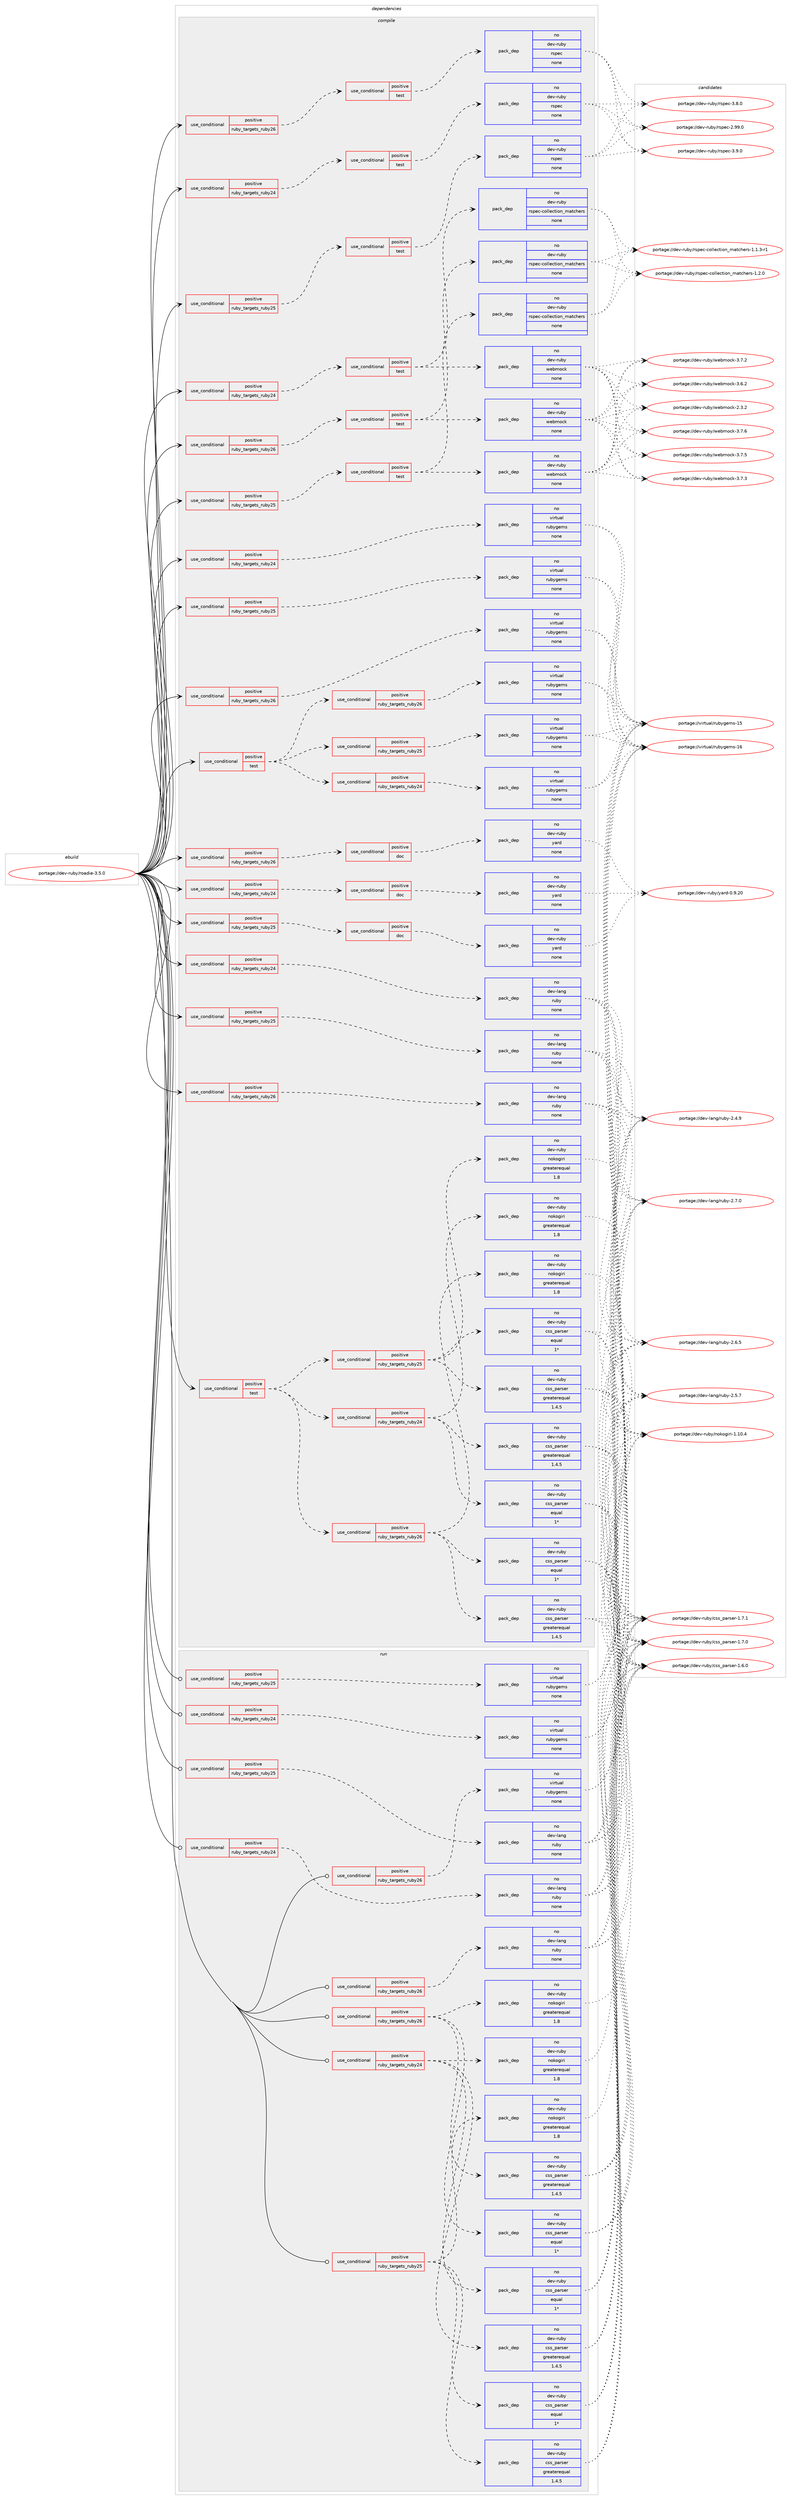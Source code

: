 digraph prolog {

# *************
# Graph options
# *************

newrank=true;
concentrate=true;
compound=true;
graph [rankdir=LR,fontname=Helvetica,fontsize=10,ranksep=1.5];#, ranksep=2.5, nodesep=0.2];
edge  [arrowhead=vee];
node  [fontname=Helvetica,fontsize=10];

# **********
# The ebuild
# **********

subgraph cluster_leftcol {
color=gray;
label=<<i>ebuild</i>>;
id [label="portage://dev-ruby/roadie-3.5.0", color=red, width=4, href="../dev-ruby/roadie-3.5.0.svg"];
}

# ****************
# The dependencies
# ****************

subgraph cluster_midcol {
color=gray;
label=<<i>dependencies</i>>;
subgraph cluster_compile {
fillcolor="#eeeeee";
style=filled;
label=<<i>compile</i>>;
subgraph cond74465 {
dependency330954 [label=<<TABLE BORDER="0" CELLBORDER="1" CELLSPACING="0" CELLPADDING="4"><TR><TD ROWSPAN="3" CELLPADDING="10">use_conditional</TD></TR><TR><TD>positive</TD></TR><TR><TD>ruby_targets_ruby24</TD></TR></TABLE>>, shape=none, color=red];
subgraph cond74466 {
dependency330955 [label=<<TABLE BORDER="0" CELLBORDER="1" CELLSPACING="0" CELLPADDING="4"><TR><TD ROWSPAN="3" CELLPADDING="10">use_conditional</TD></TR><TR><TD>positive</TD></TR><TR><TD>doc</TD></TR></TABLE>>, shape=none, color=red];
subgraph pack251742 {
dependency330956 [label=<<TABLE BORDER="0" CELLBORDER="1" CELLSPACING="0" CELLPADDING="4" WIDTH="220"><TR><TD ROWSPAN="6" CELLPADDING="30">pack_dep</TD></TR><TR><TD WIDTH="110">no</TD></TR><TR><TD>dev-ruby</TD></TR><TR><TD>yard</TD></TR><TR><TD>none</TD></TR><TR><TD></TD></TR></TABLE>>, shape=none, color=blue];
}
dependency330955:e -> dependency330956:w [weight=20,style="dashed",arrowhead="vee"];
}
dependency330954:e -> dependency330955:w [weight=20,style="dashed",arrowhead="vee"];
}
id:e -> dependency330954:w [weight=20,style="solid",arrowhead="vee"];
subgraph cond74467 {
dependency330957 [label=<<TABLE BORDER="0" CELLBORDER="1" CELLSPACING="0" CELLPADDING="4"><TR><TD ROWSPAN="3" CELLPADDING="10">use_conditional</TD></TR><TR><TD>positive</TD></TR><TR><TD>ruby_targets_ruby24</TD></TR></TABLE>>, shape=none, color=red];
subgraph cond74468 {
dependency330958 [label=<<TABLE BORDER="0" CELLBORDER="1" CELLSPACING="0" CELLPADDING="4"><TR><TD ROWSPAN="3" CELLPADDING="10">use_conditional</TD></TR><TR><TD>positive</TD></TR><TR><TD>test</TD></TR></TABLE>>, shape=none, color=red];
subgraph pack251743 {
dependency330959 [label=<<TABLE BORDER="0" CELLBORDER="1" CELLSPACING="0" CELLPADDING="4" WIDTH="220"><TR><TD ROWSPAN="6" CELLPADDING="30">pack_dep</TD></TR><TR><TD WIDTH="110">no</TD></TR><TR><TD>dev-ruby</TD></TR><TR><TD>rspec</TD></TR><TR><TD>none</TD></TR><TR><TD></TD></TR></TABLE>>, shape=none, color=blue];
}
dependency330958:e -> dependency330959:w [weight=20,style="dashed",arrowhead="vee"];
}
dependency330957:e -> dependency330958:w [weight=20,style="dashed",arrowhead="vee"];
}
id:e -> dependency330957:w [weight=20,style="solid",arrowhead="vee"];
subgraph cond74469 {
dependency330960 [label=<<TABLE BORDER="0" CELLBORDER="1" CELLSPACING="0" CELLPADDING="4"><TR><TD ROWSPAN="3" CELLPADDING="10">use_conditional</TD></TR><TR><TD>positive</TD></TR><TR><TD>ruby_targets_ruby24</TD></TR></TABLE>>, shape=none, color=red];
subgraph cond74470 {
dependency330961 [label=<<TABLE BORDER="0" CELLBORDER="1" CELLSPACING="0" CELLPADDING="4"><TR><TD ROWSPAN="3" CELLPADDING="10">use_conditional</TD></TR><TR><TD>positive</TD></TR><TR><TD>test</TD></TR></TABLE>>, shape=none, color=red];
subgraph pack251744 {
dependency330962 [label=<<TABLE BORDER="0" CELLBORDER="1" CELLSPACING="0" CELLPADDING="4" WIDTH="220"><TR><TD ROWSPAN="6" CELLPADDING="30">pack_dep</TD></TR><TR><TD WIDTH="110">no</TD></TR><TR><TD>dev-ruby</TD></TR><TR><TD>rspec-collection_matchers</TD></TR><TR><TD>none</TD></TR><TR><TD></TD></TR></TABLE>>, shape=none, color=blue];
}
dependency330961:e -> dependency330962:w [weight=20,style="dashed",arrowhead="vee"];
subgraph pack251745 {
dependency330963 [label=<<TABLE BORDER="0" CELLBORDER="1" CELLSPACING="0" CELLPADDING="4" WIDTH="220"><TR><TD ROWSPAN="6" CELLPADDING="30">pack_dep</TD></TR><TR><TD WIDTH="110">no</TD></TR><TR><TD>dev-ruby</TD></TR><TR><TD>webmock</TD></TR><TR><TD>none</TD></TR><TR><TD></TD></TR></TABLE>>, shape=none, color=blue];
}
dependency330961:e -> dependency330963:w [weight=20,style="dashed",arrowhead="vee"];
}
dependency330960:e -> dependency330961:w [weight=20,style="dashed",arrowhead="vee"];
}
id:e -> dependency330960:w [weight=20,style="solid",arrowhead="vee"];
subgraph cond74471 {
dependency330964 [label=<<TABLE BORDER="0" CELLBORDER="1" CELLSPACING="0" CELLPADDING="4"><TR><TD ROWSPAN="3" CELLPADDING="10">use_conditional</TD></TR><TR><TD>positive</TD></TR><TR><TD>ruby_targets_ruby24</TD></TR></TABLE>>, shape=none, color=red];
subgraph pack251746 {
dependency330965 [label=<<TABLE BORDER="0" CELLBORDER="1" CELLSPACING="0" CELLPADDING="4" WIDTH="220"><TR><TD ROWSPAN="6" CELLPADDING="30">pack_dep</TD></TR><TR><TD WIDTH="110">no</TD></TR><TR><TD>dev-lang</TD></TR><TR><TD>ruby</TD></TR><TR><TD>none</TD></TR><TR><TD></TD></TR></TABLE>>, shape=none, color=blue];
}
dependency330964:e -> dependency330965:w [weight=20,style="dashed",arrowhead="vee"];
}
id:e -> dependency330964:w [weight=20,style="solid",arrowhead="vee"];
subgraph cond74472 {
dependency330966 [label=<<TABLE BORDER="0" CELLBORDER="1" CELLSPACING="0" CELLPADDING="4"><TR><TD ROWSPAN="3" CELLPADDING="10">use_conditional</TD></TR><TR><TD>positive</TD></TR><TR><TD>ruby_targets_ruby24</TD></TR></TABLE>>, shape=none, color=red];
subgraph pack251747 {
dependency330967 [label=<<TABLE BORDER="0" CELLBORDER="1" CELLSPACING="0" CELLPADDING="4" WIDTH="220"><TR><TD ROWSPAN="6" CELLPADDING="30">pack_dep</TD></TR><TR><TD WIDTH="110">no</TD></TR><TR><TD>virtual</TD></TR><TR><TD>rubygems</TD></TR><TR><TD>none</TD></TR><TR><TD></TD></TR></TABLE>>, shape=none, color=blue];
}
dependency330966:e -> dependency330967:w [weight=20,style="dashed",arrowhead="vee"];
}
id:e -> dependency330966:w [weight=20,style="solid",arrowhead="vee"];
subgraph cond74473 {
dependency330968 [label=<<TABLE BORDER="0" CELLBORDER="1" CELLSPACING="0" CELLPADDING="4"><TR><TD ROWSPAN="3" CELLPADDING="10">use_conditional</TD></TR><TR><TD>positive</TD></TR><TR><TD>ruby_targets_ruby25</TD></TR></TABLE>>, shape=none, color=red];
subgraph cond74474 {
dependency330969 [label=<<TABLE BORDER="0" CELLBORDER="1" CELLSPACING="0" CELLPADDING="4"><TR><TD ROWSPAN="3" CELLPADDING="10">use_conditional</TD></TR><TR><TD>positive</TD></TR><TR><TD>doc</TD></TR></TABLE>>, shape=none, color=red];
subgraph pack251748 {
dependency330970 [label=<<TABLE BORDER="0" CELLBORDER="1" CELLSPACING="0" CELLPADDING="4" WIDTH="220"><TR><TD ROWSPAN="6" CELLPADDING="30">pack_dep</TD></TR><TR><TD WIDTH="110">no</TD></TR><TR><TD>dev-ruby</TD></TR><TR><TD>yard</TD></TR><TR><TD>none</TD></TR><TR><TD></TD></TR></TABLE>>, shape=none, color=blue];
}
dependency330969:e -> dependency330970:w [weight=20,style="dashed",arrowhead="vee"];
}
dependency330968:e -> dependency330969:w [weight=20,style="dashed",arrowhead="vee"];
}
id:e -> dependency330968:w [weight=20,style="solid",arrowhead="vee"];
subgraph cond74475 {
dependency330971 [label=<<TABLE BORDER="0" CELLBORDER="1" CELLSPACING="0" CELLPADDING="4"><TR><TD ROWSPAN="3" CELLPADDING="10">use_conditional</TD></TR><TR><TD>positive</TD></TR><TR><TD>ruby_targets_ruby25</TD></TR></TABLE>>, shape=none, color=red];
subgraph cond74476 {
dependency330972 [label=<<TABLE BORDER="0" CELLBORDER="1" CELLSPACING="0" CELLPADDING="4"><TR><TD ROWSPAN="3" CELLPADDING="10">use_conditional</TD></TR><TR><TD>positive</TD></TR><TR><TD>test</TD></TR></TABLE>>, shape=none, color=red];
subgraph pack251749 {
dependency330973 [label=<<TABLE BORDER="0" CELLBORDER="1" CELLSPACING="0" CELLPADDING="4" WIDTH="220"><TR><TD ROWSPAN="6" CELLPADDING="30">pack_dep</TD></TR><TR><TD WIDTH="110">no</TD></TR><TR><TD>dev-ruby</TD></TR><TR><TD>rspec</TD></TR><TR><TD>none</TD></TR><TR><TD></TD></TR></TABLE>>, shape=none, color=blue];
}
dependency330972:e -> dependency330973:w [weight=20,style="dashed",arrowhead="vee"];
}
dependency330971:e -> dependency330972:w [weight=20,style="dashed",arrowhead="vee"];
}
id:e -> dependency330971:w [weight=20,style="solid",arrowhead="vee"];
subgraph cond74477 {
dependency330974 [label=<<TABLE BORDER="0" CELLBORDER="1" CELLSPACING="0" CELLPADDING="4"><TR><TD ROWSPAN="3" CELLPADDING="10">use_conditional</TD></TR><TR><TD>positive</TD></TR><TR><TD>ruby_targets_ruby25</TD></TR></TABLE>>, shape=none, color=red];
subgraph cond74478 {
dependency330975 [label=<<TABLE BORDER="0" CELLBORDER="1" CELLSPACING="0" CELLPADDING="4"><TR><TD ROWSPAN="3" CELLPADDING="10">use_conditional</TD></TR><TR><TD>positive</TD></TR><TR><TD>test</TD></TR></TABLE>>, shape=none, color=red];
subgraph pack251750 {
dependency330976 [label=<<TABLE BORDER="0" CELLBORDER="1" CELLSPACING="0" CELLPADDING="4" WIDTH="220"><TR><TD ROWSPAN="6" CELLPADDING="30">pack_dep</TD></TR><TR><TD WIDTH="110">no</TD></TR><TR><TD>dev-ruby</TD></TR><TR><TD>rspec-collection_matchers</TD></TR><TR><TD>none</TD></TR><TR><TD></TD></TR></TABLE>>, shape=none, color=blue];
}
dependency330975:e -> dependency330976:w [weight=20,style="dashed",arrowhead="vee"];
subgraph pack251751 {
dependency330977 [label=<<TABLE BORDER="0" CELLBORDER="1" CELLSPACING="0" CELLPADDING="4" WIDTH="220"><TR><TD ROWSPAN="6" CELLPADDING="30">pack_dep</TD></TR><TR><TD WIDTH="110">no</TD></TR><TR><TD>dev-ruby</TD></TR><TR><TD>webmock</TD></TR><TR><TD>none</TD></TR><TR><TD></TD></TR></TABLE>>, shape=none, color=blue];
}
dependency330975:e -> dependency330977:w [weight=20,style="dashed",arrowhead="vee"];
}
dependency330974:e -> dependency330975:w [weight=20,style="dashed",arrowhead="vee"];
}
id:e -> dependency330974:w [weight=20,style="solid",arrowhead="vee"];
subgraph cond74479 {
dependency330978 [label=<<TABLE BORDER="0" CELLBORDER="1" CELLSPACING="0" CELLPADDING="4"><TR><TD ROWSPAN="3" CELLPADDING="10">use_conditional</TD></TR><TR><TD>positive</TD></TR><TR><TD>ruby_targets_ruby25</TD></TR></TABLE>>, shape=none, color=red];
subgraph pack251752 {
dependency330979 [label=<<TABLE BORDER="0" CELLBORDER="1" CELLSPACING="0" CELLPADDING="4" WIDTH="220"><TR><TD ROWSPAN="6" CELLPADDING="30">pack_dep</TD></TR><TR><TD WIDTH="110">no</TD></TR><TR><TD>dev-lang</TD></TR><TR><TD>ruby</TD></TR><TR><TD>none</TD></TR><TR><TD></TD></TR></TABLE>>, shape=none, color=blue];
}
dependency330978:e -> dependency330979:w [weight=20,style="dashed",arrowhead="vee"];
}
id:e -> dependency330978:w [weight=20,style="solid",arrowhead="vee"];
subgraph cond74480 {
dependency330980 [label=<<TABLE BORDER="0" CELLBORDER="1" CELLSPACING="0" CELLPADDING="4"><TR><TD ROWSPAN="3" CELLPADDING="10">use_conditional</TD></TR><TR><TD>positive</TD></TR><TR><TD>ruby_targets_ruby25</TD></TR></TABLE>>, shape=none, color=red];
subgraph pack251753 {
dependency330981 [label=<<TABLE BORDER="0" CELLBORDER="1" CELLSPACING="0" CELLPADDING="4" WIDTH="220"><TR><TD ROWSPAN="6" CELLPADDING="30">pack_dep</TD></TR><TR><TD WIDTH="110">no</TD></TR><TR><TD>virtual</TD></TR><TR><TD>rubygems</TD></TR><TR><TD>none</TD></TR><TR><TD></TD></TR></TABLE>>, shape=none, color=blue];
}
dependency330980:e -> dependency330981:w [weight=20,style="dashed",arrowhead="vee"];
}
id:e -> dependency330980:w [weight=20,style="solid",arrowhead="vee"];
subgraph cond74481 {
dependency330982 [label=<<TABLE BORDER="0" CELLBORDER="1" CELLSPACING="0" CELLPADDING="4"><TR><TD ROWSPAN="3" CELLPADDING="10">use_conditional</TD></TR><TR><TD>positive</TD></TR><TR><TD>ruby_targets_ruby26</TD></TR></TABLE>>, shape=none, color=red];
subgraph cond74482 {
dependency330983 [label=<<TABLE BORDER="0" CELLBORDER="1" CELLSPACING="0" CELLPADDING="4"><TR><TD ROWSPAN="3" CELLPADDING="10">use_conditional</TD></TR><TR><TD>positive</TD></TR><TR><TD>doc</TD></TR></TABLE>>, shape=none, color=red];
subgraph pack251754 {
dependency330984 [label=<<TABLE BORDER="0" CELLBORDER="1" CELLSPACING="0" CELLPADDING="4" WIDTH="220"><TR><TD ROWSPAN="6" CELLPADDING="30">pack_dep</TD></TR><TR><TD WIDTH="110">no</TD></TR><TR><TD>dev-ruby</TD></TR><TR><TD>yard</TD></TR><TR><TD>none</TD></TR><TR><TD></TD></TR></TABLE>>, shape=none, color=blue];
}
dependency330983:e -> dependency330984:w [weight=20,style="dashed",arrowhead="vee"];
}
dependency330982:e -> dependency330983:w [weight=20,style="dashed",arrowhead="vee"];
}
id:e -> dependency330982:w [weight=20,style="solid",arrowhead="vee"];
subgraph cond74483 {
dependency330985 [label=<<TABLE BORDER="0" CELLBORDER="1" CELLSPACING="0" CELLPADDING="4"><TR><TD ROWSPAN="3" CELLPADDING="10">use_conditional</TD></TR><TR><TD>positive</TD></TR><TR><TD>ruby_targets_ruby26</TD></TR></TABLE>>, shape=none, color=red];
subgraph cond74484 {
dependency330986 [label=<<TABLE BORDER="0" CELLBORDER="1" CELLSPACING="0" CELLPADDING="4"><TR><TD ROWSPAN="3" CELLPADDING="10">use_conditional</TD></TR><TR><TD>positive</TD></TR><TR><TD>test</TD></TR></TABLE>>, shape=none, color=red];
subgraph pack251755 {
dependency330987 [label=<<TABLE BORDER="0" CELLBORDER="1" CELLSPACING="0" CELLPADDING="4" WIDTH="220"><TR><TD ROWSPAN="6" CELLPADDING="30">pack_dep</TD></TR><TR><TD WIDTH="110">no</TD></TR><TR><TD>dev-ruby</TD></TR><TR><TD>rspec</TD></TR><TR><TD>none</TD></TR><TR><TD></TD></TR></TABLE>>, shape=none, color=blue];
}
dependency330986:e -> dependency330987:w [weight=20,style="dashed",arrowhead="vee"];
}
dependency330985:e -> dependency330986:w [weight=20,style="dashed",arrowhead="vee"];
}
id:e -> dependency330985:w [weight=20,style="solid",arrowhead="vee"];
subgraph cond74485 {
dependency330988 [label=<<TABLE BORDER="0" CELLBORDER="1" CELLSPACING="0" CELLPADDING="4"><TR><TD ROWSPAN="3" CELLPADDING="10">use_conditional</TD></TR><TR><TD>positive</TD></TR><TR><TD>ruby_targets_ruby26</TD></TR></TABLE>>, shape=none, color=red];
subgraph cond74486 {
dependency330989 [label=<<TABLE BORDER="0" CELLBORDER="1" CELLSPACING="0" CELLPADDING="4"><TR><TD ROWSPAN="3" CELLPADDING="10">use_conditional</TD></TR><TR><TD>positive</TD></TR><TR><TD>test</TD></TR></TABLE>>, shape=none, color=red];
subgraph pack251756 {
dependency330990 [label=<<TABLE BORDER="0" CELLBORDER="1" CELLSPACING="0" CELLPADDING="4" WIDTH="220"><TR><TD ROWSPAN="6" CELLPADDING="30">pack_dep</TD></TR><TR><TD WIDTH="110">no</TD></TR><TR><TD>dev-ruby</TD></TR><TR><TD>rspec-collection_matchers</TD></TR><TR><TD>none</TD></TR><TR><TD></TD></TR></TABLE>>, shape=none, color=blue];
}
dependency330989:e -> dependency330990:w [weight=20,style="dashed",arrowhead="vee"];
subgraph pack251757 {
dependency330991 [label=<<TABLE BORDER="0" CELLBORDER="1" CELLSPACING="0" CELLPADDING="4" WIDTH="220"><TR><TD ROWSPAN="6" CELLPADDING="30">pack_dep</TD></TR><TR><TD WIDTH="110">no</TD></TR><TR><TD>dev-ruby</TD></TR><TR><TD>webmock</TD></TR><TR><TD>none</TD></TR><TR><TD></TD></TR></TABLE>>, shape=none, color=blue];
}
dependency330989:e -> dependency330991:w [weight=20,style="dashed",arrowhead="vee"];
}
dependency330988:e -> dependency330989:w [weight=20,style="dashed",arrowhead="vee"];
}
id:e -> dependency330988:w [weight=20,style="solid",arrowhead="vee"];
subgraph cond74487 {
dependency330992 [label=<<TABLE BORDER="0" CELLBORDER="1" CELLSPACING="0" CELLPADDING="4"><TR><TD ROWSPAN="3" CELLPADDING="10">use_conditional</TD></TR><TR><TD>positive</TD></TR><TR><TD>ruby_targets_ruby26</TD></TR></TABLE>>, shape=none, color=red];
subgraph pack251758 {
dependency330993 [label=<<TABLE BORDER="0" CELLBORDER="1" CELLSPACING="0" CELLPADDING="4" WIDTH="220"><TR><TD ROWSPAN="6" CELLPADDING="30">pack_dep</TD></TR><TR><TD WIDTH="110">no</TD></TR><TR><TD>dev-lang</TD></TR><TR><TD>ruby</TD></TR><TR><TD>none</TD></TR><TR><TD></TD></TR></TABLE>>, shape=none, color=blue];
}
dependency330992:e -> dependency330993:w [weight=20,style="dashed",arrowhead="vee"];
}
id:e -> dependency330992:w [weight=20,style="solid",arrowhead="vee"];
subgraph cond74488 {
dependency330994 [label=<<TABLE BORDER="0" CELLBORDER="1" CELLSPACING="0" CELLPADDING="4"><TR><TD ROWSPAN="3" CELLPADDING="10">use_conditional</TD></TR><TR><TD>positive</TD></TR><TR><TD>ruby_targets_ruby26</TD></TR></TABLE>>, shape=none, color=red];
subgraph pack251759 {
dependency330995 [label=<<TABLE BORDER="0" CELLBORDER="1" CELLSPACING="0" CELLPADDING="4" WIDTH="220"><TR><TD ROWSPAN="6" CELLPADDING="30">pack_dep</TD></TR><TR><TD WIDTH="110">no</TD></TR><TR><TD>virtual</TD></TR><TR><TD>rubygems</TD></TR><TR><TD>none</TD></TR><TR><TD></TD></TR></TABLE>>, shape=none, color=blue];
}
dependency330994:e -> dependency330995:w [weight=20,style="dashed",arrowhead="vee"];
}
id:e -> dependency330994:w [weight=20,style="solid",arrowhead="vee"];
subgraph cond74489 {
dependency330996 [label=<<TABLE BORDER="0" CELLBORDER="1" CELLSPACING="0" CELLPADDING="4"><TR><TD ROWSPAN="3" CELLPADDING="10">use_conditional</TD></TR><TR><TD>positive</TD></TR><TR><TD>test</TD></TR></TABLE>>, shape=none, color=red];
subgraph cond74490 {
dependency330997 [label=<<TABLE BORDER="0" CELLBORDER="1" CELLSPACING="0" CELLPADDING="4"><TR><TD ROWSPAN="3" CELLPADDING="10">use_conditional</TD></TR><TR><TD>positive</TD></TR><TR><TD>ruby_targets_ruby24</TD></TR></TABLE>>, shape=none, color=red];
subgraph pack251760 {
dependency330998 [label=<<TABLE BORDER="0" CELLBORDER="1" CELLSPACING="0" CELLPADDING="4" WIDTH="220"><TR><TD ROWSPAN="6" CELLPADDING="30">pack_dep</TD></TR><TR><TD WIDTH="110">no</TD></TR><TR><TD>dev-ruby</TD></TR><TR><TD>nokogiri</TD></TR><TR><TD>greaterequal</TD></TR><TR><TD>1.8</TD></TR></TABLE>>, shape=none, color=blue];
}
dependency330997:e -> dependency330998:w [weight=20,style="dashed",arrowhead="vee"];
subgraph pack251761 {
dependency330999 [label=<<TABLE BORDER="0" CELLBORDER="1" CELLSPACING="0" CELLPADDING="4" WIDTH="220"><TR><TD ROWSPAN="6" CELLPADDING="30">pack_dep</TD></TR><TR><TD WIDTH="110">no</TD></TR><TR><TD>dev-ruby</TD></TR><TR><TD>css_parser</TD></TR><TR><TD>greaterequal</TD></TR><TR><TD>1.4.5</TD></TR></TABLE>>, shape=none, color=blue];
}
dependency330997:e -> dependency330999:w [weight=20,style="dashed",arrowhead="vee"];
subgraph pack251762 {
dependency331000 [label=<<TABLE BORDER="0" CELLBORDER="1" CELLSPACING="0" CELLPADDING="4" WIDTH="220"><TR><TD ROWSPAN="6" CELLPADDING="30">pack_dep</TD></TR><TR><TD WIDTH="110">no</TD></TR><TR><TD>dev-ruby</TD></TR><TR><TD>css_parser</TD></TR><TR><TD>equal</TD></TR><TR><TD>1*</TD></TR></TABLE>>, shape=none, color=blue];
}
dependency330997:e -> dependency331000:w [weight=20,style="dashed",arrowhead="vee"];
}
dependency330996:e -> dependency330997:w [weight=20,style="dashed",arrowhead="vee"];
subgraph cond74491 {
dependency331001 [label=<<TABLE BORDER="0" CELLBORDER="1" CELLSPACING="0" CELLPADDING="4"><TR><TD ROWSPAN="3" CELLPADDING="10">use_conditional</TD></TR><TR><TD>positive</TD></TR><TR><TD>ruby_targets_ruby25</TD></TR></TABLE>>, shape=none, color=red];
subgraph pack251763 {
dependency331002 [label=<<TABLE BORDER="0" CELLBORDER="1" CELLSPACING="0" CELLPADDING="4" WIDTH="220"><TR><TD ROWSPAN="6" CELLPADDING="30">pack_dep</TD></TR><TR><TD WIDTH="110">no</TD></TR><TR><TD>dev-ruby</TD></TR><TR><TD>nokogiri</TD></TR><TR><TD>greaterequal</TD></TR><TR><TD>1.8</TD></TR></TABLE>>, shape=none, color=blue];
}
dependency331001:e -> dependency331002:w [weight=20,style="dashed",arrowhead="vee"];
subgraph pack251764 {
dependency331003 [label=<<TABLE BORDER="0" CELLBORDER="1" CELLSPACING="0" CELLPADDING="4" WIDTH="220"><TR><TD ROWSPAN="6" CELLPADDING="30">pack_dep</TD></TR><TR><TD WIDTH="110">no</TD></TR><TR><TD>dev-ruby</TD></TR><TR><TD>css_parser</TD></TR><TR><TD>greaterequal</TD></TR><TR><TD>1.4.5</TD></TR></TABLE>>, shape=none, color=blue];
}
dependency331001:e -> dependency331003:w [weight=20,style="dashed",arrowhead="vee"];
subgraph pack251765 {
dependency331004 [label=<<TABLE BORDER="0" CELLBORDER="1" CELLSPACING="0" CELLPADDING="4" WIDTH="220"><TR><TD ROWSPAN="6" CELLPADDING="30">pack_dep</TD></TR><TR><TD WIDTH="110">no</TD></TR><TR><TD>dev-ruby</TD></TR><TR><TD>css_parser</TD></TR><TR><TD>equal</TD></TR><TR><TD>1*</TD></TR></TABLE>>, shape=none, color=blue];
}
dependency331001:e -> dependency331004:w [weight=20,style="dashed",arrowhead="vee"];
}
dependency330996:e -> dependency331001:w [weight=20,style="dashed",arrowhead="vee"];
subgraph cond74492 {
dependency331005 [label=<<TABLE BORDER="0" CELLBORDER="1" CELLSPACING="0" CELLPADDING="4"><TR><TD ROWSPAN="3" CELLPADDING="10">use_conditional</TD></TR><TR><TD>positive</TD></TR><TR><TD>ruby_targets_ruby26</TD></TR></TABLE>>, shape=none, color=red];
subgraph pack251766 {
dependency331006 [label=<<TABLE BORDER="0" CELLBORDER="1" CELLSPACING="0" CELLPADDING="4" WIDTH="220"><TR><TD ROWSPAN="6" CELLPADDING="30">pack_dep</TD></TR><TR><TD WIDTH="110">no</TD></TR><TR><TD>dev-ruby</TD></TR><TR><TD>nokogiri</TD></TR><TR><TD>greaterequal</TD></TR><TR><TD>1.8</TD></TR></TABLE>>, shape=none, color=blue];
}
dependency331005:e -> dependency331006:w [weight=20,style="dashed",arrowhead="vee"];
subgraph pack251767 {
dependency331007 [label=<<TABLE BORDER="0" CELLBORDER="1" CELLSPACING="0" CELLPADDING="4" WIDTH="220"><TR><TD ROWSPAN="6" CELLPADDING="30">pack_dep</TD></TR><TR><TD WIDTH="110">no</TD></TR><TR><TD>dev-ruby</TD></TR><TR><TD>css_parser</TD></TR><TR><TD>greaterequal</TD></TR><TR><TD>1.4.5</TD></TR></TABLE>>, shape=none, color=blue];
}
dependency331005:e -> dependency331007:w [weight=20,style="dashed",arrowhead="vee"];
subgraph pack251768 {
dependency331008 [label=<<TABLE BORDER="0" CELLBORDER="1" CELLSPACING="0" CELLPADDING="4" WIDTH="220"><TR><TD ROWSPAN="6" CELLPADDING="30">pack_dep</TD></TR><TR><TD WIDTH="110">no</TD></TR><TR><TD>dev-ruby</TD></TR><TR><TD>css_parser</TD></TR><TR><TD>equal</TD></TR><TR><TD>1*</TD></TR></TABLE>>, shape=none, color=blue];
}
dependency331005:e -> dependency331008:w [weight=20,style="dashed",arrowhead="vee"];
}
dependency330996:e -> dependency331005:w [weight=20,style="dashed",arrowhead="vee"];
}
id:e -> dependency330996:w [weight=20,style="solid",arrowhead="vee"];
subgraph cond74493 {
dependency331009 [label=<<TABLE BORDER="0" CELLBORDER="1" CELLSPACING="0" CELLPADDING="4"><TR><TD ROWSPAN="3" CELLPADDING="10">use_conditional</TD></TR><TR><TD>positive</TD></TR><TR><TD>test</TD></TR></TABLE>>, shape=none, color=red];
subgraph cond74494 {
dependency331010 [label=<<TABLE BORDER="0" CELLBORDER="1" CELLSPACING="0" CELLPADDING="4"><TR><TD ROWSPAN="3" CELLPADDING="10">use_conditional</TD></TR><TR><TD>positive</TD></TR><TR><TD>ruby_targets_ruby24</TD></TR></TABLE>>, shape=none, color=red];
subgraph pack251769 {
dependency331011 [label=<<TABLE BORDER="0" CELLBORDER="1" CELLSPACING="0" CELLPADDING="4" WIDTH="220"><TR><TD ROWSPAN="6" CELLPADDING="30">pack_dep</TD></TR><TR><TD WIDTH="110">no</TD></TR><TR><TD>virtual</TD></TR><TR><TD>rubygems</TD></TR><TR><TD>none</TD></TR><TR><TD></TD></TR></TABLE>>, shape=none, color=blue];
}
dependency331010:e -> dependency331011:w [weight=20,style="dashed",arrowhead="vee"];
}
dependency331009:e -> dependency331010:w [weight=20,style="dashed",arrowhead="vee"];
subgraph cond74495 {
dependency331012 [label=<<TABLE BORDER="0" CELLBORDER="1" CELLSPACING="0" CELLPADDING="4"><TR><TD ROWSPAN="3" CELLPADDING="10">use_conditional</TD></TR><TR><TD>positive</TD></TR><TR><TD>ruby_targets_ruby25</TD></TR></TABLE>>, shape=none, color=red];
subgraph pack251770 {
dependency331013 [label=<<TABLE BORDER="0" CELLBORDER="1" CELLSPACING="0" CELLPADDING="4" WIDTH="220"><TR><TD ROWSPAN="6" CELLPADDING="30">pack_dep</TD></TR><TR><TD WIDTH="110">no</TD></TR><TR><TD>virtual</TD></TR><TR><TD>rubygems</TD></TR><TR><TD>none</TD></TR><TR><TD></TD></TR></TABLE>>, shape=none, color=blue];
}
dependency331012:e -> dependency331013:w [weight=20,style="dashed",arrowhead="vee"];
}
dependency331009:e -> dependency331012:w [weight=20,style="dashed",arrowhead="vee"];
subgraph cond74496 {
dependency331014 [label=<<TABLE BORDER="0" CELLBORDER="1" CELLSPACING="0" CELLPADDING="4"><TR><TD ROWSPAN="3" CELLPADDING="10">use_conditional</TD></TR><TR><TD>positive</TD></TR><TR><TD>ruby_targets_ruby26</TD></TR></TABLE>>, shape=none, color=red];
subgraph pack251771 {
dependency331015 [label=<<TABLE BORDER="0" CELLBORDER="1" CELLSPACING="0" CELLPADDING="4" WIDTH="220"><TR><TD ROWSPAN="6" CELLPADDING="30">pack_dep</TD></TR><TR><TD WIDTH="110">no</TD></TR><TR><TD>virtual</TD></TR><TR><TD>rubygems</TD></TR><TR><TD>none</TD></TR><TR><TD></TD></TR></TABLE>>, shape=none, color=blue];
}
dependency331014:e -> dependency331015:w [weight=20,style="dashed",arrowhead="vee"];
}
dependency331009:e -> dependency331014:w [weight=20,style="dashed",arrowhead="vee"];
}
id:e -> dependency331009:w [weight=20,style="solid",arrowhead="vee"];
}
subgraph cluster_compileandrun {
fillcolor="#eeeeee";
style=filled;
label=<<i>compile and run</i>>;
}
subgraph cluster_run {
fillcolor="#eeeeee";
style=filled;
label=<<i>run</i>>;
subgraph cond74497 {
dependency331016 [label=<<TABLE BORDER="0" CELLBORDER="1" CELLSPACING="0" CELLPADDING="4"><TR><TD ROWSPAN="3" CELLPADDING="10">use_conditional</TD></TR><TR><TD>positive</TD></TR><TR><TD>ruby_targets_ruby24</TD></TR></TABLE>>, shape=none, color=red];
subgraph pack251772 {
dependency331017 [label=<<TABLE BORDER="0" CELLBORDER="1" CELLSPACING="0" CELLPADDING="4" WIDTH="220"><TR><TD ROWSPAN="6" CELLPADDING="30">pack_dep</TD></TR><TR><TD WIDTH="110">no</TD></TR><TR><TD>dev-lang</TD></TR><TR><TD>ruby</TD></TR><TR><TD>none</TD></TR><TR><TD></TD></TR></TABLE>>, shape=none, color=blue];
}
dependency331016:e -> dependency331017:w [weight=20,style="dashed",arrowhead="vee"];
}
id:e -> dependency331016:w [weight=20,style="solid",arrowhead="odot"];
subgraph cond74498 {
dependency331018 [label=<<TABLE BORDER="0" CELLBORDER="1" CELLSPACING="0" CELLPADDING="4"><TR><TD ROWSPAN="3" CELLPADDING="10">use_conditional</TD></TR><TR><TD>positive</TD></TR><TR><TD>ruby_targets_ruby24</TD></TR></TABLE>>, shape=none, color=red];
subgraph pack251773 {
dependency331019 [label=<<TABLE BORDER="0" CELLBORDER="1" CELLSPACING="0" CELLPADDING="4" WIDTH="220"><TR><TD ROWSPAN="6" CELLPADDING="30">pack_dep</TD></TR><TR><TD WIDTH="110">no</TD></TR><TR><TD>dev-ruby</TD></TR><TR><TD>nokogiri</TD></TR><TR><TD>greaterequal</TD></TR><TR><TD>1.8</TD></TR></TABLE>>, shape=none, color=blue];
}
dependency331018:e -> dependency331019:w [weight=20,style="dashed",arrowhead="vee"];
subgraph pack251774 {
dependency331020 [label=<<TABLE BORDER="0" CELLBORDER="1" CELLSPACING="0" CELLPADDING="4" WIDTH="220"><TR><TD ROWSPAN="6" CELLPADDING="30">pack_dep</TD></TR><TR><TD WIDTH="110">no</TD></TR><TR><TD>dev-ruby</TD></TR><TR><TD>css_parser</TD></TR><TR><TD>greaterequal</TD></TR><TR><TD>1.4.5</TD></TR></TABLE>>, shape=none, color=blue];
}
dependency331018:e -> dependency331020:w [weight=20,style="dashed",arrowhead="vee"];
subgraph pack251775 {
dependency331021 [label=<<TABLE BORDER="0" CELLBORDER="1" CELLSPACING="0" CELLPADDING="4" WIDTH="220"><TR><TD ROWSPAN="6" CELLPADDING="30">pack_dep</TD></TR><TR><TD WIDTH="110">no</TD></TR><TR><TD>dev-ruby</TD></TR><TR><TD>css_parser</TD></TR><TR><TD>equal</TD></TR><TR><TD>1*</TD></TR></TABLE>>, shape=none, color=blue];
}
dependency331018:e -> dependency331021:w [weight=20,style="dashed",arrowhead="vee"];
}
id:e -> dependency331018:w [weight=20,style="solid",arrowhead="odot"];
subgraph cond74499 {
dependency331022 [label=<<TABLE BORDER="0" CELLBORDER="1" CELLSPACING="0" CELLPADDING="4"><TR><TD ROWSPAN="3" CELLPADDING="10">use_conditional</TD></TR><TR><TD>positive</TD></TR><TR><TD>ruby_targets_ruby24</TD></TR></TABLE>>, shape=none, color=red];
subgraph pack251776 {
dependency331023 [label=<<TABLE BORDER="0" CELLBORDER="1" CELLSPACING="0" CELLPADDING="4" WIDTH="220"><TR><TD ROWSPAN="6" CELLPADDING="30">pack_dep</TD></TR><TR><TD WIDTH="110">no</TD></TR><TR><TD>virtual</TD></TR><TR><TD>rubygems</TD></TR><TR><TD>none</TD></TR><TR><TD></TD></TR></TABLE>>, shape=none, color=blue];
}
dependency331022:e -> dependency331023:w [weight=20,style="dashed",arrowhead="vee"];
}
id:e -> dependency331022:w [weight=20,style="solid",arrowhead="odot"];
subgraph cond74500 {
dependency331024 [label=<<TABLE BORDER="0" CELLBORDER="1" CELLSPACING="0" CELLPADDING="4"><TR><TD ROWSPAN="3" CELLPADDING="10">use_conditional</TD></TR><TR><TD>positive</TD></TR><TR><TD>ruby_targets_ruby25</TD></TR></TABLE>>, shape=none, color=red];
subgraph pack251777 {
dependency331025 [label=<<TABLE BORDER="0" CELLBORDER="1" CELLSPACING="0" CELLPADDING="4" WIDTH="220"><TR><TD ROWSPAN="6" CELLPADDING="30">pack_dep</TD></TR><TR><TD WIDTH="110">no</TD></TR><TR><TD>dev-lang</TD></TR><TR><TD>ruby</TD></TR><TR><TD>none</TD></TR><TR><TD></TD></TR></TABLE>>, shape=none, color=blue];
}
dependency331024:e -> dependency331025:w [weight=20,style="dashed",arrowhead="vee"];
}
id:e -> dependency331024:w [weight=20,style="solid",arrowhead="odot"];
subgraph cond74501 {
dependency331026 [label=<<TABLE BORDER="0" CELLBORDER="1" CELLSPACING="0" CELLPADDING="4"><TR><TD ROWSPAN="3" CELLPADDING="10">use_conditional</TD></TR><TR><TD>positive</TD></TR><TR><TD>ruby_targets_ruby25</TD></TR></TABLE>>, shape=none, color=red];
subgraph pack251778 {
dependency331027 [label=<<TABLE BORDER="0" CELLBORDER="1" CELLSPACING="0" CELLPADDING="4" WIDTH="220"><TR><TD ROWSPAN="6" CELLPADDING="30">pack_dep</TD></TR><TR><TD WIDTH="110">no</TD></TR><TR><TD>dev-ruby</TD></TR><TR><TD>nokogiri</TD></TR><TR><TD>greaterequal</TD></TR><TR><TD>1.8</TD></TR></TABLE>>, shape=none, color=blue];
}
dependency331026:e -> dependency331027:w [weight=20,style="dashed",arrowhead="vee"];
subgraph pack251779 {
dependency331028 [label=<<TABLE BORDER="0" CELLBORDER="1" CELLSPACING="0" CELLPADDING="4" WIDTH="220"><TR><TD ROWSPAN="6" CELLPADDING="30">pack_dep</TD></TR><TR><TD WIDTH="110">no</TD></TR><TR><TD>dev-ruby</TD></TR><TR><TD>css_parser</TD></TR><TR><TD>greaterequal</TD></TR><TR><TD>1.4.5</TD></TR></TABLE>>, shape=none, color=blue];
}
dependency331026:e -> dependency331028:w [weight=20,style="dashed",arrowhead="vee"];
subgraph pack251780 {
dependency331029 [label=<<TABLE BORDER="0" CELLBORDER="1" CELLSPACING="0" CELLPADDING="4" WIDTH="220"><TR><TD ROWSPAN="6" CELLPADDING="30">pack_dep</TD></TR><TR><TD WIDTH="110">no</TD></TR><TR><TD>dev-ruby</TD></TR><TR><TD>css_parser</TD></TR><TR><TD>equal</TD></TR><TR><TD>1*</TD></TR></TABLE>>, shape=none, color=blue];
}
dependency331026:e -> dependency331029:w [weight=20,style="dashed",arrowhead="vee"];
}
id:e -> dependency331026:w [weight=20,style="solid",arrowhead="odot"];
subgraph cond74502 {
dependency331030 [label=<<TABLE BORDER="0" CELLBORDER="1" CELLSPACING="0" CELLPADDING="4"><TR><TD ROWSPAN="3" CELLPADDING="10">use_conditional</TD></TR><TR><TD>positive</TD></TR><TR><TD>ruby_targets_ruby25</TD></TR></TABLE>>, shape=none, color=red];
subgraph pack251781 {
dependency331031 [label=<<TABLE BORDER="0" CELLBORDER="1" CELLSPACING="0" CELLPADDING="4" WIDTH="220"><TR><TD ROWSPAN="6" CELLPADDING="30">pack_dep</TD></TR><TR><TD WIDTH="110">no</TD></TR><TR><TD>virtual</TD></TR><TR><TD>rubygems</TD></TR><TR><TD>none</TD></TR><TR><TD></TD></TR></TABLE>>, shape=none, color=blue];
}
dependency331030:e -> dependency331031:w [weight=20,style="dashed",arrowhead="vee"];
}
id:e -> dependency331030:w [weight=20,style="solid",arrowhead="odot"];
subgraph cond74503 {
dependency331032 [label=<<TABLE BORDER="0" CELLBORDER="1" CELLSPACING="0" CELLPADDING="4"><TR><TD ROWSPAN="3" CELLPADDING="10">use_conditional</TD></TR><TR><TD>positive</TD></TR><TR><TD>ruby_targets_ruby26</TD></TR></TABLE>>, shape=none, color=red];
subgraph pack251782 {
dependency331033 [label=<<TABLE BORDER="0" CELLBORDER="1" CELLSPACING="0" CELLPADDING="4" WIDTH="220"><TR><TD ROWSPAN="6" CELLPADDING="30">pack_dep</TD></TR><TR><TD WIDTH="110">no</TD></TR><TR><TD>dev-lang</TD></TR><TR><TD>ruby</TD></TR><TR><TD>none</TD></TR><TR><TD></TD></TR></TABLE>>, shape=none, color=blue];
}
dependency331032:e -> dependency331033:w [weight=20,style="dashed",arrowhead="vee"];
}
id:e -> dependency331032:w [weight=20,style="solid",arrowhead="odot"];
subgraph cond74504 {
dependency331034 [label=<<TABLE BORDER="0" CELLBORDER="1" CELLSPACING="0" CELLPADDING="4"><TR><TD ROWSPAN="3" CELLPADDING="10">use_conditional</TD></TR><TR><TD>positive</TD></TR><TR><TD>ruby_targets_ruby26</TD></TR></TABLE>>, shape=none, color=red];
subgraph pack251783 {
dependency331035 [label=<<TABLE BORDER="0" CELLBORDER="1" CELLSPACING="0" CELLPADDING="4" WIDTH="220"><TR><TD ROWSPAN="6" CELLPADDING="30">pack_dep</TD></TR><TR><TD WIDTH="110">no</TD></TR><TR><TD>dev-ruby</TD></TR><TR><TD>nokogiri</TD></TR><TR><TD>greaterequal</TD></TR><TR><TD>1.8</TD></TR></TABLE>>, shape=none, color=blue];
}
dependency331034:e -> dependency331035:w [weight=20,style="dashed",arrowhead="vee"];
subgraph pack251784 {
dependency331036 [label=<<TABLE BORDER="0" CELLBORDER="1" CELLSPACING="0" CELLPADDING="4" WIDTH="220"><TR><TD ROWSPAN="6" CELLPADDING="30">pack_dep</TD></TR><TR><TD WIDTH="110">no</TD></TR><TR><TD>dev-ruby</TD></TR><TR><TD>css_parser</TD></TR><TR><TD>greaterequal</TD></TR><TR><TD>1.4.5</TD></TR></TABLE>>, shape=none, color=blue];
}
dependency331034:e -> dependency331036:w [weight=20,style="dashed",arrowhead="vee"];
subgraph pack251785 {
dependency331037 [label=<<TABLE BORDER="0" CELLBORDER="1" CELLSPACING="0" CELLPADDING="4" WIDTH="220"><TR><TD ROWSPAN="6" CELLPADDING="30">pack_dep</TD></TR><TR><TD WIDTH="110">no</TD></TR><TR><TD>dev-ruby</TD></TR><TR><TD>css_parser</TD></TR><TR><TD>equal</TD></TR><TR><TD>1*</TD></TR></TABLE>>, shape=none, color=blue];
}
dependency331034:e -> dependency331037:w [weight=20,style="dashed",arrowhead="vee"];
}
id:e -> dependency331034:w [weight=20,style="solid",arrowhead="odot"];
subgraph cond74505 {
dependency331038 [label=<<TABLE BORDER="0" CELLBORDER="1" CELLSPACING="0" CELLPADDING="4"><TR><TD ROWSPAN="3" CELLPADDING="10">use_conditional</TD></TR><TR><TD>positive</TD></TR><TR><TD>ruby_targets_ruby26</TD></TR></TABLE>>, shape=none, color=red];
subgraph pack251786 {
dependency331039 [label=<<TABLE BORDER="0" CELLBORDER="1" CELLSPACING="0" CELLPADDING="4" WIDTH="220"><TR><TD ROWSPAN="6" CELLPADDING="30">pack_dep</TD></TR><TR><TD WIDTH="110">no</TD></TR><TR><TD>virtual</TD></TR><TR><TD>rubygems</TD></TR><TR><TD>none</TD></TR><TR><TD></TD></TR></TABLE>>, shape=none, color=blue];
}
dependency331038:e -> dependency331039:w [weight=20,style="dashed",arrowhead="vee"];
}
id:e -> dependency331038:w [weight=20,style="solid",arrowhead="odot"];
}
}

# **************
# The candidates
# **************

subgraph cluster_choices {
rank=same;
color=gray;
label=<<i>candidates</i>>;

subgraph choice251742 {
color=black;
nodesep=1;
choice1001011184511411798121471219711410045484657465048 [label="portage://dev-ruby/yard-0.9.20", color=red, width=4,href="../dev-ruby/yard-0.9.20.svg"];
dependency330956:e -> choice1001011184511411798121471219711410045484657465048:w [style=dotted,weight="100"];
}
subgraph choice251743 {
color=black;
nodesep=1;
choice10010111845114117981214711411511210199455146574648 [label="portage://dev-ruby/rspec-3.9.0", color=red, width=4,href="../dev-ruby/rspec-3.9.0.svg"];
choice10010111845114117981214711411511210199455146564648 [label="portage://dev-ruby/rspec-3.8.0", color=red, width=4,href="../dev-ruby/rspec-3.8.0.svg"];
choice1001011184511411798121471141151121019945504657574648 [label="portage://dev-ruby/rspec-2.99.0", color=red, width=4,href="../dev-ruby/rspec-2.99.0.svg"];
dependency330959:e -> choice10010111845114117981214711411511210199455146574648:w [style=dotted,weight="100"];
dependency330959:e -> choice10010111845114117981214711411511210199455146564648:w [style=dotted,weight="100"];
dependency330959:e -> choice1001011184511411798121471141151121019945504657574648:w [style=dotted,weight="100"];
}
subgraph choice251744 {
color=black;
nodesep=1;
choice10010111845114117981214711411511210199459911110810810199116105111110951099711699104101114115454946504648 [label="portage://dev-ruby/rspec-collection_matchers-1.2.0", color=red, width=4,href="../dev-ruby/rspec-collection_matchers-1.2.0.svg"];
choice100101118451141179812147114115112101994599111108108101991161051111109510997116991041011141154549464946514511449 [label="portage://dev-ruby/rspec-collection_matchers-1.1.3-r1", color=red, width=4,href="../dev-ruby/rspec-collection_matchers-1.1.3-r1.svg"];
dependency330962:e -> choice10010111845114117981214711411511210199459911110810810199116105111110951099711699104101114115454946504648:w [style=dotted,weight="100"];
dependency330962:e -> choice100101118451141179812147114115112101994599111108108101991161051111109510997116991041011141154549464946514511449:w [style=dotted,weight="100"];
}
subgraph choice251745 {
color=black;
nodesep=1;
choice1001011184511411798121471191019810911199107455146554654 [label="portage://dev-ruby/webmock-3.7.6", color=red, width=4,href="../dev-ruby/webmock-3.7.6.svg"];
choice1001011184511411798121471191019810911199107455146554653 [label="portage://dev-ruby/webmock-3.7.5", color=red, width=4,href="../dev-ruby/webmock-3.7.5.svg"];
choice1001011184511411798121471191019810911199107455146554651 [label="portage://dev-ruby/webmock-3.7.3", color=red, width=4,href="../dev-ruby/webmock-3.7.3.svg"];
choice1001011184511411798121471191019810911199107455146554650 [label="portage://dev-ruby/webmock-3.7.2", color=red, width=4,href="../dev-ruby/webmock-3.7.2.svg"];
choice1001011184511411798121471191019810911199107455146544650 [label="portage://dev-ruby/webmock-3.6.2", color=red, width=4,href="../dev-ruby/webmock-3.6.2.svg"];
choice1001011184511411798121471191019810911199107455046514650 [label="portage://dev-ruby/webmock-2.3.2", color=red, width=4,href="../dev-ruby/webmock-2.3.2.svg"];
dependency330963:e -> choice1001011184511411798121471191019810911199107455146554654:w [style=dotted,weight="100"];
dependency330963:e -> choice1001011184511411798121471191019810911199107455146554653:w [style=dotted,weight="100"];
dependency330963:e -> choice1001011184511411798121471191019810911199107455146554651:w [style=dotted,weight="100"];
dependency330963:e -> choice1001011184511411798121471191019810911199107455146554650:w [style=dotted,weight="100"];
dependency330963:e -> choice1001011184511411798121471191019810911199107455146544650:w [style=dotted,weight="100"];
dependency330963:e -> choice1001011184511411798121471191019810911199107455046514650:w [style=dotted,weight="100"];
}
subgraph choice251746 {
color=black;
nodesep=1;
choice10010111845108971101034711411798121455046554648 [label="portage://dev-lang/ruby-2.7.0", color=red, width=4,href="../dev-lang/ruby-2.7.0.svg"];
choice10010111845108971101034711411798121455046544653 [label="portage://dev-lang/ruby-2.6.5", color=red, width=4,href="../dev-lang/ruby-2.6.5.svg"];
choice10010111845108971101034711411798121455046534655 [label="portage://dev-lang/ruby-2.5.7", color=red, width=4,href="../dev-lang/ruby-2.5.7.svg"];
choice10010111845108971101034711411798121455046524657 [label="portage://dev-lang/ruby-2.4.9", color=red, width=4,href="../dev-lang/ruby-2.4.9.svg"];
dependency330965:e -> choice10010111845108971101034711411798121455046554648:w [style=dotted,weight="100"];
dependency330965:e -> choice10010111845108971101034711411798121455046544653:w [style=dotted,weight="100"];
dependency330965:e -> choice10010111845108971101034711411798121455046534655:w [style=dotted,weight="100"];
dependency330965:e -> choice10010111845108971101034711411798121455046524657:w [style=dotted,weight="100"];
}
subgraph choice251747 {
color=black;
nodesep=1;
choice118105114116117971084711411798121103101109115454954 [label="portage://virtual/rubygems-16", color=red, width=4,href="../virtual/rubygems-16.svg"];
choice118105114116117971084711411798121103101109115454953 [label="portage://virtual/rubygems-15", color=red, width=4,href="../virtual/rubygems-15.svg"];
dependency330967:e -> choice118105114116117971084711411798121103101109115454954:w [style=dotted,weight="100"];
dependency330967:e -> choice118105114116117971084711411798121103101109115454953:w [style=dotted,weight="100"];
}
subgraph choice251748 {
color=black;
nodesep=1;
choice1001011184511411798121471219711410045484657465048 [label="portage://dev-ruby/yard-0.9.20", color=red, width=4,href="../dev-ruby/yard-0.9.20.svg"];
dependency330970:e -> choice1001011184511411798121471219711410045484657465048:w [style=dotted,weight="100"];
}
subgraph choice251749 {
color=black;
nodesep=1;
choice10010111845114117981214711411511210199455146574648 [label="portage://dev-ruby/rspec-3.9.0", color=red, width=4,href="../dev-ruby/rspec-3.9.0.svg"];
choice10010111845114117981214711411511210199455146564648 [label="portage://dev-ruby/rspec-3.8.0", color=red, width=4,href="../dev-ruby/rspec-3.8.0.svg"];
choice1001011184511411798121471141151121019945504657574648 [label="portage://dev-ruby/rspec-2.99.0", color=red, width=4,href="../dev-ruby/rspec-2.99.0.svg"];
dependency330973:e -> choice10010111845114117981214711411511210199455146574648:w [style=dotted,weight="100"];
dependency330973:e -> choice10010111845114117981214711411511210199455146564648:w [style=dotted,weight="100"];
dependency330973:e -> choice1001011184511411798121471141151121019945504657574648:w [style=dotted,weight="100"];
}
subgraph choice251750 {
color=black;
nodesep=1;
choice10010111845114117981214711411511210199459911110810810199116105111110951099711699104101114115454946504648 [label="portage://dev-ruby/rspec-collection_matchers-1.2.0", color=red, width=4,href="../dev-ruby/rspec-collection_matchers-1.2.0.svg"];
choice100101118451141179812147114115112101994599111108108101991161051111109510997116991041011141154549464946514511449 [label="portage://dev-ruby/rspec-collection_matchers-1.1.3-r1", color=red, width=4,href="../dev-ruby/rspec-collection_matchers-1.1.3-r1.svg"];
dependency330976:e -> choice10010111845114117981214711411511210199459911110810810199116105111110951099711699104101114115454946504648:w [style=dotted,weight="100"];
dependency330976:e -> choice100101118451141179812147114115112101994599111108108101991161051111109510997116991041011141154549464946514511449:w [style=dotted,weight="100"];
}
subgraph choice251751 {
color=black;
nodesep=1;
choice1001011184511411798121471191019810911199107455146554654 [label="portage://dev-ruby/webmock-3.7.6", color=red, width=4,href="../dev-ruby/webmock-3.7.6.svg"];
choice1001011184511411798121471191019810911199107455146554653 [label="portage://dev-ruby/webmock-3.7.5", color=red, width=4,href="../dev-ruby/webmock-3.7.5.svg"];
choice1001011184511411798121471191019810911199107455146554651 [label="portage://dev-ruby/webmock-3.7.3", color=red, width=4,href="../dev-ruby/webmock-3.7.3.svg"];
choice1001011184511411798121471191019810911199107455146554650 [label="portage://dev-ruby/webmock-3.7.2", color=red, width=4,href="../dev-ruby/webmock-3.7.2.svg"];
choice1001011184511411798121471191019810911199107455146544650 [label="portage://dev-ruby/webmock-3.6.2", color=red, width=4,href="../dev-ruby/webmock-3.6.2.svg"];
choice1001011184511411798121471191019810911199107455046514650 [label="portage://dev-ruby/webmock-2.3.2", color=red, width=4,href="../dev-ruby/webmock-2.3.2.svg"];
dependency330977:e -> choice1001011184511411798121471191019810911199107455146554654:w [style=dotted,weight="100"];
dependency330977:e -> choice1001011184511411798121471191019810911199107455146554653:w [style=dotted,weight="100"];
dependency330977:e -> choice1001011184511411798121471191019810911199107455146554651:w [style=dotted,weight="100"];
dependency330977:e -> choice1001011184511411798121471191019810911199107455146554650:w [style=dotted,weight="100"];
dependency330977:e -> choice1001011184511411798121471191019810911199107455146544650:w [style=dotted,weight="100"];
dependency330977:e -> choice1001011184511411798121471191019810911199107455046514650:w [style=dotted,weight="100"];
}
subgraph choice251752 {
color=black;
nodesep=1;
choice10010111845108971101034711411798121455046554648 [label="portage://dev-lang/ruby-2.7.0", color=red, width=4,href="../dev-lang/ruby-2.7.0.svg"];
choice10010111845108971101034711411798121455046544653 [label="portage://dev-lang/ruby-2.6.5", color=red, width=4,href="../dev-lang/ruby-2.6.5.svg"];
choice10010111845108971101034711411798121455046534655 [label="portage://dev-lang/ruby-2.5.7", color=red, width=4,href="../dev-lang/ruby-2.5.7.svg"];
choice10010111845108971101034711411798121455046524657 [label="portage://dev-lang/ruby-2.4.9", color=red, width=4,href="../dev-lang/ruby-2.4.9.svg"];
dependency330979:e -> choice10010111845108971101034711411798121455046554648:w [style=dotted,weight="100"];
dependency330979:e -> choice10010111845108971101034711411798121455046544653:w [style=dotted,weight="100"];
dependency330979:e -> choice10010111845108971101034711411798121455046534655:w [style=dotted,weight="100"];
dependency330979:e -> choice10010111845108971101034711411798121455046524657:w [style=dotted,weight="100"];
}
subgraph choice251753 {
color=black;
nodesep=1;
choice118105114116117971084711411798121103101109115454954 [label="portage://virtual/rubygems-16", color=red, width=4,href="../virtual/rubygems-16.svg"];
choice118105114116117971084711411798121103101109115454953 [label="portage://virtual/rubygems-15", color=red, width=4,href="../virtual/rubygems-15.svg"];
dependency330981:e -> choice118105114116117971084711411798121103101109115454954:w [style=dotted,weight="100"];
dependency330981:e -> choice118105114116117971084711411798121103101109115454953:w [style=dotted,weight="100"];
}
subgraph choice251754 {
color=black;
nodesep=1;
choice1001011184511411798121471219711410045484657465048 [label="portage://dev-ruby/yard-0.9.20", color=red, width=4,href="../dev-ruby/yard-0.9.20.svg"];
dependency330984:e -> choice1001011184511411798121471219711410045484657465048:w [style=dotted,weight="100"];
}
subgraph choice251755 {
color=black;
nodesep=1;
choice10010111845114117981214711411511210199455146574648 [label="portage://dev-ruby/rspec-3.9.0", color=red, width=4,href="../dev-ruby/rspec-3.9.0.svg"];
choice10010111845114117981214711411511210199455146564648 [label="portage://dev-ruby/rspec-3.8.0", color=red, width=4,href="../dev-ruby/rspec-3.8.0.svg"];
choice1001011184511411798121471141151121019945504657574648 [label="portage://dev-ruby/rspec-2.99.0", color=red, width=4,href="../dev-ruby/rspec-2.99.0.svg"];
dependency330987:e -> choice10010111845114117981214711411511210199455146574648:w [style=dotted,weight="100"];
dependency330987:e -> choice10010111845114117981214711411511210199455146564648:w [style=dotted,weight="100"];
dependency330987:e -> choice1001011184511411798121471141151121019945504657574648:w [style=dotted,weight="100"];
}
subgraph choice251756 {
color=black;
nodesep=1;
choice10010111845114117981214711411511210199459911110810810199116105111110951099711699104101114115454946504648 [label="portage://dev-ruby/rspec-collection_matchers-1.2.0", color=red, width=4,href="../dev-ruby/rspec-collection_matchers-1.2.0.svg"];
choice100101118451141179812147114115112101994599111108108101991161051111109510997116991041011141154549464946514511449 [label="portage://dev-ruby/rspec-collection_matchers-1.1.3-r1", color=red, width=4,href="../dev-ruby/rspec-collection_matchers-1.1.3-r1.svg"];
dependency330990:e -> choice10010111845114117981214711411511210199459911110810810199116105111110951099711699104101114115454946504648:w [style=dotted,weight="100"];
dependency330990:e -> choice100101118451141179812147114115112101994599111108108101991161051111109510997116991041011141154549464946514511449:w [style=dotted,weight="100"];
}
subgraph choice251757 {
color=black;
nodesep=1;
choice1001011184511411798121471191019810911199107455146554654 [label="portage://dev-ruby/webmock-3.7.6", color=red, width=4,href="../dev-ruby/webmock-3.7.6.svg"];
choice1001011184511411798121471191019810911199107455146554653 [label="portage://dev-ruby/webmock-3.7.5", color=red, width=4,href="../dev-ruby/webmock-3.7.5.svg"];
choice1001011184511411798121471191019810911199107455146554651 [label="portage://dev-ruby/webmock-3.7.3", color=red, width=4,href="../dev-ruby/webmock-3.7.3.svg"];
choice1001011184511411798121471191019810911199107455146554650 [label="portage://dev-ruby/webmock-3.7.2", color=red, width=4,href="../dev-ruby/webmock-3.7.2.svg"];
choice1001011184511411798121471191019810911199107455146544650 [label="portage://dev-ruby/webmock-3.6.2", color=red, width=4,href="../dev-ruby/webmock-3.6.2.svg"];
choice1001011184511411798121471191019810911199107455046514650 [label="portage://dev-ruby/webmock-2.3.2", color=red, width=4,href="../dev-ruby/webmock-2.3.2.svg"];
dependency330991:e -> choice1001011184511411798121471191019810911199107455146554654:w [style=dotted,weight="100"];
dependency330991:e -> choice1001011184511411798121471191019810911199107455146554653:w [style=dotted,weight="100"];
dependency330991:e -> choice1001011184511411798121471191019810911199107455146554651:w [style=dotted,weight="100"];
dependency330991:e -> choice1001011184511411798121471191019810911199107455146554650:w [style=dotted,weight="100"];
dependency330991:e -> choice1001011184511411798121471191019810911199107455146544650:w [style=dotted,weight="100"];
dependency330991:e -> choice1001011184511411798121471191019810911199107455046514650:w [style=dotted,weight="100"];
}
subgraph choice251758 {
color=black;
nodesep=1;
choice10010111845108971101034711411798121455046554648 [label="portage://dev-lang/ruby-2.7.0", color=red, width=4,href="../dev-lang/ruby-2.7.0.svg"];
choice10010111845108971101034711411798121455046544653 [label="portage://dev-lang/ruby-2.6.5", color=red, width=4,href="../dev-lang/ruby-2.6.5.svg"];
choice10010111845108971101034711411798121455046534655 [label="portage://dev-lang/ruby-2.5.7", color=red, width=4,href="../dev-lang/ruby-2.5.7.svg"];
choice10010111845108971101034711411798121455046524657 [label="portage://dev-lang/ruby-2.4.9", color=red, width=4,href="../dev-lang/ruby-2.4.9.svg"];
dependency330993:e -> choice10010111845108971101034711411798121455046554648:w [style=dotted,weight="100"];
dependency330993:e -> choice10010111845108971101034711411798121455046544653:w [style=dotted,weight="100"];
dependency330993:e -> choice10010111845108971101034711411798121455046534655:w [style=dotted,weight="100"];
dependency330993:e -> choice10010111845108971101034711411798121455046524657:w [style=dotted,weight="100"];
}
subgraph choice251759 {
color=black;
nodesep=1;
choice118105114116117971084711411798121103101109115454954 [label="portage://virtual/rubygems-16", color=red, width=4,href="../virtual/rubygems-16.svg"];
choice118105114116117971084711411798121103101109115454953 [label="portage://virtual/rubygems-15", color=red, width=4,href="../virtual/rubygems-15.svg"];
dependency330995:e -> choice118105114116117971084711411798121103101109115454954:w [style=dotted,weight="100"];
dependency330995:e -> choice118105114116117971084711411798121103101109115454953:w [style=dotted,weight="100"];
}
subgraph choice251760 {
color=black;
nodesep=1;
choice10010111845114117981214711011110711110310511410545494649484652 [label="portage://dev-ruby/nokogiri-1.10.4", color=red, width=4,href="../dev-ruby/nokogiri-1.10.4.svg"];
dependency330998:e -> choice10010111845114117981214711011110711110310511410545494649484652:w [style=dotted,weight="100"];
}
subgraph choice251761 {
color=black;
nodesep=1;
choice100101118451141179812147991151159511297114115101114454946554649 [label="portage://dev-ruby/css_parser-1.7.1", color=red, width=4,href="../dev-ruby/css_parser-1.7.1.svg"];
choice100101118451141179812147991151159511297114115101114454946554648 [label="portage://dev-ruby/css_parser-1.7.0", color=red, width=4,href="../dev-ruby/css_parser-1.7.0.svg"];
choice100101118451141179812147991151159511297114115101114454946544648 [label="portage://dev-ruby/css_parser-1.6.0", color=red, width=4,href="../dev-ruby/css_parser-1.6.0.svg"];
dependency330999:e -> choice100101118451141179812147991151159511297114115101114454946554649:w [style=dotted,weight="100"];
dependency330999:e -> choice100101118451141179812147991151159511297114115101114454946554648:w [style=dotted,weight="100"];
dependency330999:e -> choice100101118451141179812147991151159511297114115101114454946544648:w [style=dotted,weight="100"];
}
subgraph choice251762 {
color=black;
nodesep=1;
choice100101118451141179812147991151159511297114115101114454946554649 [label="portage://dev-ruby/css_parser-1.7.1", color=red, width=4,href="../dev-ruby/css_parser-1.7.1.svg"];
choice100101118451141179812147991151159511297114115101114454946554648 [label="portage://dev-ruby/css_parser-1.7.0", color=red, width=4,href="../dev-ruby/css_parser-1.7.0.svg"];
choice100101118451141179812147991151159511297114115101114454946544648 [label="portage://dev-ruby/css_parser-1.6.0", color=red, width=4,href="../dev-ruby/css_parser-1.6.0.svg"];
dependency331000:e -> choice100101118451141179812147991151159511297114115101114454946554649:w [style=dotted,weight="100"];
dependency331000:e -> choice100101118451141179812147991151159511297114115101114454946554648:w [style=dotted,weight="100"];
dependency331000:e -> choice100101118451141179812147991151159511297114115101114454946544648:w [style=dotted,weight="100"];
}
subgraph choice251763 {
color=black;
nodesep=1;
choice10010111845114117981214711011110711110310511410545494649484652 [label="portage://dev-ruby/nokogiri-1.10.4", color=red, width=4,href="../dev-ruby/nokogiri-1.10.4.svg"];
dependency331002:e -> choice10010111845114117981214711011110711110310511410545494649484652:w [style=dotted,weight="100"];
}
subgraph choice251764 {
color=black;
nodesep=1;
choice100101118451141179812147991151159511297114115101114454946554649 [label="portage://dev-ruby/css_parser-1.7.1", color=red, width=4,href="../dev-ruby/css_parser-1.7.1.svg"];
choice100101118451141179812147991151159511297114115101114454946554648 [label="portage://dev-ruby/css_parser-1.7.0", color=red, width=4,href="../dev-ruby/css_parser-1.7.0.svg"];
choice100101118451141179812147991151159511297114115101114454946544648 [label="portage://dev-ruby/css_parser-1.6.0", color=red, width=4,href="../dev-ruby/css_parser-1.6.0.svg"];
dependency331003:e -> choice100101118451141179812147991151159511297114115101114454946554649:w [style=dotted,weight="100"];
dependency331003:e -> choice100101118451141179812147991151159511297114115101114454946554648:w [style=dotted,weight="100"];
dependency331003:e -> choice100101118451141179812147991151159511297114115101114454946544648:w [style=dotted,weight="100"];
}
subgraph choice251765 {
color=black;
nodesep=1;
choice100101118451141179812147991151159511297114115101114454946554649 [label="portage://dev-ruby/css_parser-1.7.1", color=red, width=4,href="../dev-ruby/css_parser-1.7.1.svg"];
choice100101118451141179812147991151159511297114115101114454946554648 [label="portage://dev-ruby/css_parser-1.7.0", color=red, width=4,href="../dev-ruby/css_parser-1.7.0.svg"];
choice100101118451141179812147991151159511297114115101114454946544648 [label="portage://dev-ruby/css_parser-1.6.0", color=red, width=4,href="../dev-ruby/css_parser-1.6.0.svg"];
dependency331004:e -> choice100101118451141179812147991151159511297114115101114454946554649:w [style=dotted,weight="100"];
dependency331004:e -> choice100101118451141179812147991151159511297114115101114454946554648:w [style=dotted,weight="100"];
dependency331004:e -> choice100101118451141179812147991151159511297114115101114454946544648:w [style=dotted,weight="100"];
}
subgraph choice251766 {
color=black;
nodesep=1;
choice10010111845114117981214711011110711110310511410545494649484652 [label="portage://dev-ruby/nokogiri-1.10.4", color=red, width=4,href="../dev-ruby/nokogiri-1.10.4.svg"];
dependency331006:e -> choice10010111845114117981214711011110711110310511410545494649484652:w [style=dotted,weight="100"];
}
subgraph choice251767 {
color=black;
nodesep=1;
choice100101118451141179812147991151159511297114115101114454946554649 [label="portage://dev-ruby/css_parser-1.7.1", color=red, width=4,href="../dev-ruby/css_parser-1.7.1.svg"];
choice100101118451141179812147991151159511297114115101114454946554648 [label="portage://dev-ruby/css_parser-1.7.0", color=red, width=4,href="../dev-ruby/css_parser-1.7.0.svg"];
choice100101118451141179812147991151159511297114115101114454946544648 [label="portage://dev-ruby/css_parser-1.6.0", color=red, width=4,href="../dev-ruby/css_parser-1.6.0.svg"];
dependency331007:e -> choice100101118451141179812147991151159511297114115101114454946554649:w [style=dotted,weight="100"];
dependency331007:e -> choice100101118451141179812147991151159511297114115101114454946554648:w [style=dotted,weight="100"];
dependency331007:e -> choice100101118451141179812147991151159511297114115101114454946544648:w [style=dotted,weight="100"];
}
subgraph choice251768 {
color=black;
nodesep=1;
choice100101118451141179812147991151159511297114115101114454946554649 [label="portage://dev-ruby/css_parser-1.7.1", color=red, width=4,href="../dev-ruby/css_parser-1.7.1.svg"];
choice100101118451141179812147991151159511297114115101114454946554648 [label="portage://dev-ruby/css_parser-1.7.0", color=red, width=4,href="../dev-ruby/css_parser-1.7.0.svg"];
choice100101118451141179812147991151159511297114115101114454946544648 [label="portage://dev-ruby/css_parser-1.6.0", color=red, width=4,href="../dev-ruby/css_parser-1.6.0.svg"];
dependency331008:e -> choice100101118451141179812147991151159511297114115101114454946554649:w [style=dotted,weight="100"];
dependency331008:e -> choice100101118451141179812147991151159511297114115101114454946554648:w [style=dotted,weight="100"];
dependency331008:e -> choice100101118451141179812147991151159511297114115101114454946544648:w [style=dotted,weight="100"];
}
subgraph choice251769 {
color=black;
nodesep=1;
choice118105114116117971084711411798121103101109115454954 [label="portage://virtual/rubygems-16", color=red, width=4,href="../virtual/rubygems-16.svg"];
choice118105114116117971084711411798121103101109115454953 [label="portage://virtual/rubygems-15", color=red, width=4,href="../virtual/rubygems-15.svg"];
dependency331011:e -> choice118105114116117971084711411798121103101109115454954:w [style=dotted,weight="100"];
dependency331011:e -> choice118105114116117971084711411798121103101109115454953:w [style=dotted,weight="100"];
}
subgraph choice251770 {
color=black;
nodesep=1;
choice118105114116117971084711411798121103101109115454954 [label="portage://virtual/rubygems-16", color=red, width=4,href="../virtual/rubygems-16.svg"];
choice118105114116117971084711411798121103101109115454953 [label="portage://virtual/rubygems-15", color=red, width=4,href="../virtual/rubygems-15.svg"];
dependency331013:e -> choice118105114116117971084711411798121103101109115454954:w [style=dotted,weight="100"];
dependency331013:e -> choice118105114116117971084711411798121103101109115454953:w [style=dotted,weight="100"];
}
subgraph choice251771 {
color=black;
nodesep=1;
choice118105114116117971084711411798121103101109115454954 [label="portage://virtual/rubygems-16", color=red, width=4,href="../virtual/rubygems-16.svg"];
choice118105114116117971084711411798121103101109115454953 [label="portage://virtual/rubygems-15", color=red, width=4,href="../virtual/rubygems-15.svg"];
dependency331015:e -> choice118105114116117971084711411798121103101109115454954:w [style=dotted,weight="100"];
dependency331015:e -> choice118105114116117971084711411798121103101109115454953:w [style=dotted,weight="100"];
}
subgraph choice251772 {
color=black;
nodesep=1;
choice10010111845108971101034711411798121455046554648 [label="portage://dev-lang/ruby-2.7.0", color=red, width=4,href="../dev-lang/ruby-2.7.0.svg"];
choice10010111845108971101034711411798121455046544653 [label="portage://dev-lang/ruby-2.6.5", color=red, width=4,href="../dev-lang/ruby-2.6.5.svg"];
choice10010111845108971101034711411798121455046534655 [label="portage://dev-lang/ruby-2.5.7", color=red, width=4,href="../dev-lang/ruby-2.5.7.svg"];
choice10010111845108971101034711411798121455046524657 [label="portage://dev-lang/ruby-2.4.9", color=red, width=4,href="../dev-lang/ruby-2.4.9.svg"];
dependency331017:e -> choice10010111845108971101034711411798121455046554648:w [style=dotted,weight="100"];
dependency331017:e -> choice10010111845108971101034711411798121455046544653:w [style=dotted,weight="100"];
dependency331017:e -> choice10010111845108971101034711411798121455046534655:w [style=dotted,weight="100"];
dependency331017:e -> choice10010111845108971101034711411798121455046524657:w [style=dotted,weight="100"];
}
subgraph choice251773 {
color=black;
nodesep=1;
choice10010111845114117981214711011110711110310511410545494649484652 [label="portage://dev-ruby/nokogiri-1.10.4", color=red, width=4,href="../dev-ruby/nokogiri-1.10.4.svg"];
dependency331019:e -> choice10010111845114117981214711011110711110310511410545494649484652:w [style=dotted,weight="100"];
}
subgraph choice251774 {
color=black;
nodesep=1;
choice100101118451141179812147991151159511297114115101114454946554649 [label="portage://dev-ruby/css_parser-1.7.1", color=red, width=4,href="../dev-ruby/css_parser-1.7.1.svg"];
choice100101118451141179812147991151159511297114115101114454946554648 [label="portage://dev-ruby/css_parser-1.7.0", color=red, width=4,href="../dev-ruby/css_parser-1.7.0.svg"];
choice100101118451141179812147991151159511297114115101114454946544648 [label="portage://dev-ruby/css_parser-1.6.0", color=red, width=4,href="../dev-ruby/css_parser-1.6.0.svg"];
dependency331020:e -> choice100101118451141179812147991151159511297114115101114454946554649:w [style=dotted,weight="100"];
dependency331020:e -> choice100101118451141179812147991151159511297114115101114454946554648:w [style=dotted,weight="100"];
dependency331020:e -> choice100101118451141179812147991151159511297114115101114454946544648:w [style=dotted,weight="100"];
}
subgraph choice251775 {
color=black;
nodesep=1;
choice100101118451141179812147991151159511297114115101114454946554649 [label="portage://dev-ruby/css_parser-1.7.1", color=red, width=4,href="../dev-ruby/css_parser-1.7.1.svg"];
choice100101118451141179812147991151159511297114115101114454946554648 [label="portage://dev-ruby/css_parser-1.7.0", color=red, width=4,href="../dev-ruby/css_parser-1.7.0.svg"];
choice100101118451141179812147991151159511297114115101114454946544648 [label="portage://dev-ruby/css_parser-1.6.0", color=red, width=4,href="../dev-ruby/css_parser-1.6.0.svg"];
dependency331021:e -> choice100101118451141179812147991151159511297114115101114454946554649:w [style=dotted,weight="100"];
dependency331021:e -> choice100101118451141179812147991151159511297114115101114454946554648:w [style=dotted,weight="100"];
dependency331021:e -> choice100101118451141179812147991151159511297114115101114454946544648:w [style=dotted,weight="100"];
}
subgraph choice251776 {
color=black;
nodesep=1;
choice118105114116117971084711411798121103101109115454954 [label="portage://virtual/rubygems-16", color=red, width=4,href="../virtual/rubygems-16.svg"];
choice118105114116117971084711411798121103101109115454953 [label="portage://virtual/rubygems-15", color=red, width=4,href="../virtual/rubygems-15.svg"];
dependency331023:e -> choice118105114116117971084711411798121103101109115454954:w [style=dotted,weight="100"];
dependency331023:e -> choice118105114116117971084711411798121103101109115454953:w [style=dotted,weight="100"];
}
subgraph choice251777 {
color=black;
nodesep=1;
choice10010111845108971101034711411798121455046554648 [label="portage://dev-lang/ruby-2.7.0", color=red, width=4,href="../dev-lang/ruby-2.7.0.svg"];
choice10010111845108971101034711411798121455046544653 [label="portage://dev-lang/ruby-2.6.5", color=red, width=4,href="../dev-lang/ruby-2.6.5.svg"];
choice10010111845108971101034711411798121455046534655 [label="portage://dev-lang/ruby-2.5.7", color=red, width=4,href="../dev-lang/ruby-2.5.7.svg"];
choice10010111845108971101034711411798121455046524657 [label="portage://dev-lang/ruby-2.4.9", color=red, width=4,href="../dev-lang/ruby-2.4.9.svg"];
dependency331025:e -> choice10010111845108971101034711411798121455046554648:w [style=dotted,weight="100"];
dependency331025:e -> choice10010111845108971101034711411798121455046544653:w [style=dotted,weight="100"];
dependency331025:e -> choice10010111845108971101034711411798121455046534655:w [style=dotted,weight="100"];
dependency331025:e -> choice10010111845108971101034711411798121455046524657:w [style=dotted,weight="100"];
}
subgraph choice251778 {
color=black;
nodesep=1;
choice10010111845114117981214711011110711110310511410545494649484652 [label="portage://dev-ruby/nokogiri-1.10.4", color=red, width=4,href="../dev-ruby/nokogiri-1.10.4.svg"];
dependency331027:e -> choice10010111845114117981214711011110711110310511410545494649484652:w [style=dotted,weight="100"];
}
subgraph choice251779 {
color=black;
nodesep=1;
choice100101118451141179812147991151159511297114115101114454946554649 [label="portage://dev-ruby/css_parser-1.7.1", color=red, width=4,href="../dev-ruby/css_parser-1.7.1.svg"];
choice100101118451141179812147991151159511297114115101114454946554648 [label="portage://dev-ruby/css_parser-1.7.0", color=red, width=4,href="../dev-ruby/css_parser-1.7.0.svg"];
choice100101118451141179812147991151159511297114115101114454946544648 [label="portage://dev-ruby/css_parser-1.6.0", color=red, width=4,href="../dev-ruby/css_parser-1.6.0.svg"];
dependency331028:e -> choice100101118451141179812147991151159511297114115101114454946554649:w [style=dotted,weight="100"];
dependency331028:e -> choice100101118451141179812147991151159511297114115101114454946554648:w [style=dotted,weight="100"];
dependency331028:e -> choice100101118451141179812147991151159511297114115101114454946544648:w [style=dotted,weight="100"];
}
subgraph choice251780 {
color=black;
nodesep=1;
choice100101118451141179812147991151159511297114115101114454946554649 [label="portage://dev-ruby/css_parser-1.7.1", color=red, width=4,href="../dev-ruby/css_parser-1.7.1.svg"];
choice100101118451141179812147991151159511297114115101114454946554648 [label="portage://dev-ruby/css_parser-1.7.0", color=red, width=4,href="../dev-ruby/css_parser-1.7.0.svg"];
choice100101118451141179812147991151159511297114115101114454946544648 [label="portage://dev-ruby/css_parser-1.6.0", color=red, width=4,href="../dev-ruby/css_parser-1.6.0.svg"];
dependency331029:e -> choice100101118451141179812147991151159511297114115101114454946554649:w [style=dotted,weight="100"];
dependency331029:e -> choice100101118451141179812147991151159511297114115101114454946554648:w [style=dotted,weight="100"];
dependency331029:e -> choice100101118451141179812147991151159511297114115101114454946544648:w [style=dotted,weight="100"];
}
subgraph choice251781 {
color=black;
nodesep=1;
choice118105114116117971084711411798121103101109115454954 [label="portage://virtual/rubygems-16", color=red, width=4,href="../virtual/rubygems-16.svg"];
choice118105114116117971084711411798121103101109115454953 [label="portage://virtual/rubygems-15", color=red, width=4,href="../virtual/rubygems-15.svg"];
dependency331031:e -> choice118105114116117971084711411798121103101109115454954:w [style=dotted,weight="100"];
dependency331031:e -> choice118105114116117971084711411798121103101109115454953:w [style=dotted,weight="100"];
}
subgraph choice251782 {
color=black;
nodesep=1;
choice10010111845108971101034711411798121455046554648 [label="portage://dev-lang/ruby-2.7.0", color=red, width=4,href="../dev-lang/ruby-2.7.0.svg"];
choice10010111845108971101034711411798121455046544653 [label="portage://dev-lang/ruby-2.6.5", color=red, width=4,href="../dev-lang/ruby-2.6.5.svg"];
choice10010111845108971101034711411798121455046534655 [label="portage://dev-lang/ruby-2.5.7", color=red, width=4,href="../dev-lang/ruby-2.5.7.svg"];
choice10010111845108971101034711411798121455046524657 [label="portage://dev-lang/ruby-2.4.9", color=red, width=4,href="../dev-lang/ruby-2.4.9.svg"];
dependency331033:e -> choice10010111845108971101034711411798121455046554648:w [style=dotted,weight="100"];
dependency331033:e -> choice10010111845108971101034711411798121455046544653:w [style=dotted,weight="100"];
dependency331033:e -> choice10010111845108971101034711411798121455046534655:w [style=dotted,weight="100"];
dependency331033:e -> choice10010111845108971101034711411798121455046524657:w [style=dotted,weight="100"];
}
subgraph choice251783 {
color=black;
nodesep=1;
choice10010111845114117981214711011110711110310511410545494649484652 [label="portage://dev-ruby/nokogiri-1.10.4", color=red, width=4,href="../dev-ruby/nokogiri-1.10.4.svg"];
dependency331035:e -> choice10010111845114117981214711011110711110310511410545494649484652:w [style=dotted,weight="100"];
}
subgraph choice251784 {
color=black;
nodesep=1;
choice100101118451141179812147991151159511297114115101114454946554649 [label="portage://dev-ruby/css_parser-1.7.1", color=red, width=4,href="../dev-ruby/css_parser-1.7.1.svg"];
choice100101118451141179812147991151159511297114115101114454946554648 [label="portage://dev-ruby/css_parser-1.7.0", color=red, width=4,href="../dev-ruby/css_parser-1.7.0.svg"];
choice100101118451141179812147991151159511297114115101114454946544648 [label="portage://dev-ruby/css_parser-1.6.0", color=red, width=4,href="../dev-ruby/css_parser-1.6.0.svg"];
dependency331036:e -> choice100101118451141179812147991151159511297114115101114454946554649:w [style=dotted,weight="100"];
dependency331036:e -> choice100101118451141179812147991151159511297114115101114454946554648:w [style=dotted,weight="100"];
dependency331036:e -> choice100101118451141179812147991151159511297114115101114454946544648:w [style=dotted,weight="100"];
}
subgraph choice251785 {
color=black;
nodesep=1;
choice100101118451141179812147991151159511297114115101114454946554649 [label="portage://dev-ruby/css_parser-1.7.1", color=red, width=4,href="../dev-ruby/css_parser-1.7.1.svg"];
choice100101118451141179812147991151159511297114115101114454946554648 [label="portage://dev-ruby/css_parser-1.7.0", color=red, width=4,href="../dev-ruby/css_parser-1.7.0.svg"];
choice100101118451141179812147991151159511297114115101114454946544648 [label="portage://dev-ruby/css_parser-1.6.0", color=red, width=4,href="../dev-ruby/css_parser-1.6.0.svg"];
dependency331037:e -> choice100101118451141179812147991151159511297114115101114454946554649:w [style=dotted,weight="100"];
dependency331037:e -> choice100101118451141179812147991151159511297114115101114454946554648:w [style=dotted,weight="100"];
dependency331037:e -> choice100101118451141179812147991151159511297114115101114454946544648:w [style=dotted,weight="100"];
}
subgraph choice251786 {
color=black;
nodesep=1;
choice118105114116117971084711411798121103101109115454954 [label="portage://virtual/rubygems-16", color=red, width=4,href="../virtual/rubygems-16.svg"];
choice118105114116117971084711411798121103101109115454953 [label="portage://virtual/rubygems-15", color=red, width=4,href="../virtual/rubygems-15.svg"];
dependency331039:e -> choice118105114116117971084711411798121103101109115454954:w [style=dotted,weight="100"];
dependency331039:e -> choice118105114116117971084711411798121103101109115454953:w [style=dotted,weight="100"];
}
}

}
